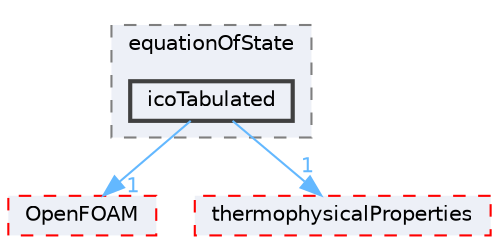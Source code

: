 digraph "src/thermophysicalModels/specie/equationOfState/icoTabulated"
{
 // LATEX_PDF_SIZE
  bgcolor="transparent";
  edge [fontname=Helvetica,fontsize=10,labelfontname=Helvetica,labelfontsize=10];
  node [fontname=Helvetica,fontsize=10,shape=box,height=0.2,width=0.4];
  compound=true
  subgraph clusterdir_f6178c4a32c891ac3a18c9e9fb558e23 {
    graph [ bgcolor="#edf0f7", pencolor="grey50", label="equationOfState", fontname=Helvetica,fontsize=10 style="filled,dashed", URL="dir_f6178c4a32c891ac3a18c9e9fb558e23.html",tooltip=""]
  dir_7870fe226902cae2aeece542aa2d6cfa [label="icoTabulated", fillcolor="#edf0f7", color="grey25", style="filled,bold", URL="dir_7870fe226902cae2aeece542aa2d6cfa.html",tooltip=""];
  }
  dir_c5473ff19b20e6ec4dfe5c310b3778a8 [label="OpenFOAM", fillcolor="#edf0f7", color="red", style="filled,dashed", URL="dir_c5473ff19b20e6ec4dfe5c310b3778a8.html",tooltip=""];
  dir_e18d608ec106eacfb005ee36ef0e1b8f [label="thermophysicalProperties", fillcolor="#edf0f7", color="red", style="filled,dashed", URL="dir_e18d608ec106eacfb005ee36ef0e1b8f.html",tooltip=""];
  dir_7870fe226902cae2aeece542aa2d6cfa->dir_c5473ff19b20e6ec4dfe5c310b3778a8 [headlabel="1", labeldistance=1.5 headhref="dir_001772_002695.html" href="dir_001772_002695.html" color="steelblue1" fontcolor="steelblue1"];
  dir_7870fe226902cae2aeece542aa2d6cfa->dir_e18d608ec106eacfb005ee36ef0e1b8f [headlabel="1", labeldistance=1.5 headhref="dir_001772_004023.html" href="dir_001772_004023.html" color="steelblue1" fontcolor="steelblue1"];
}
